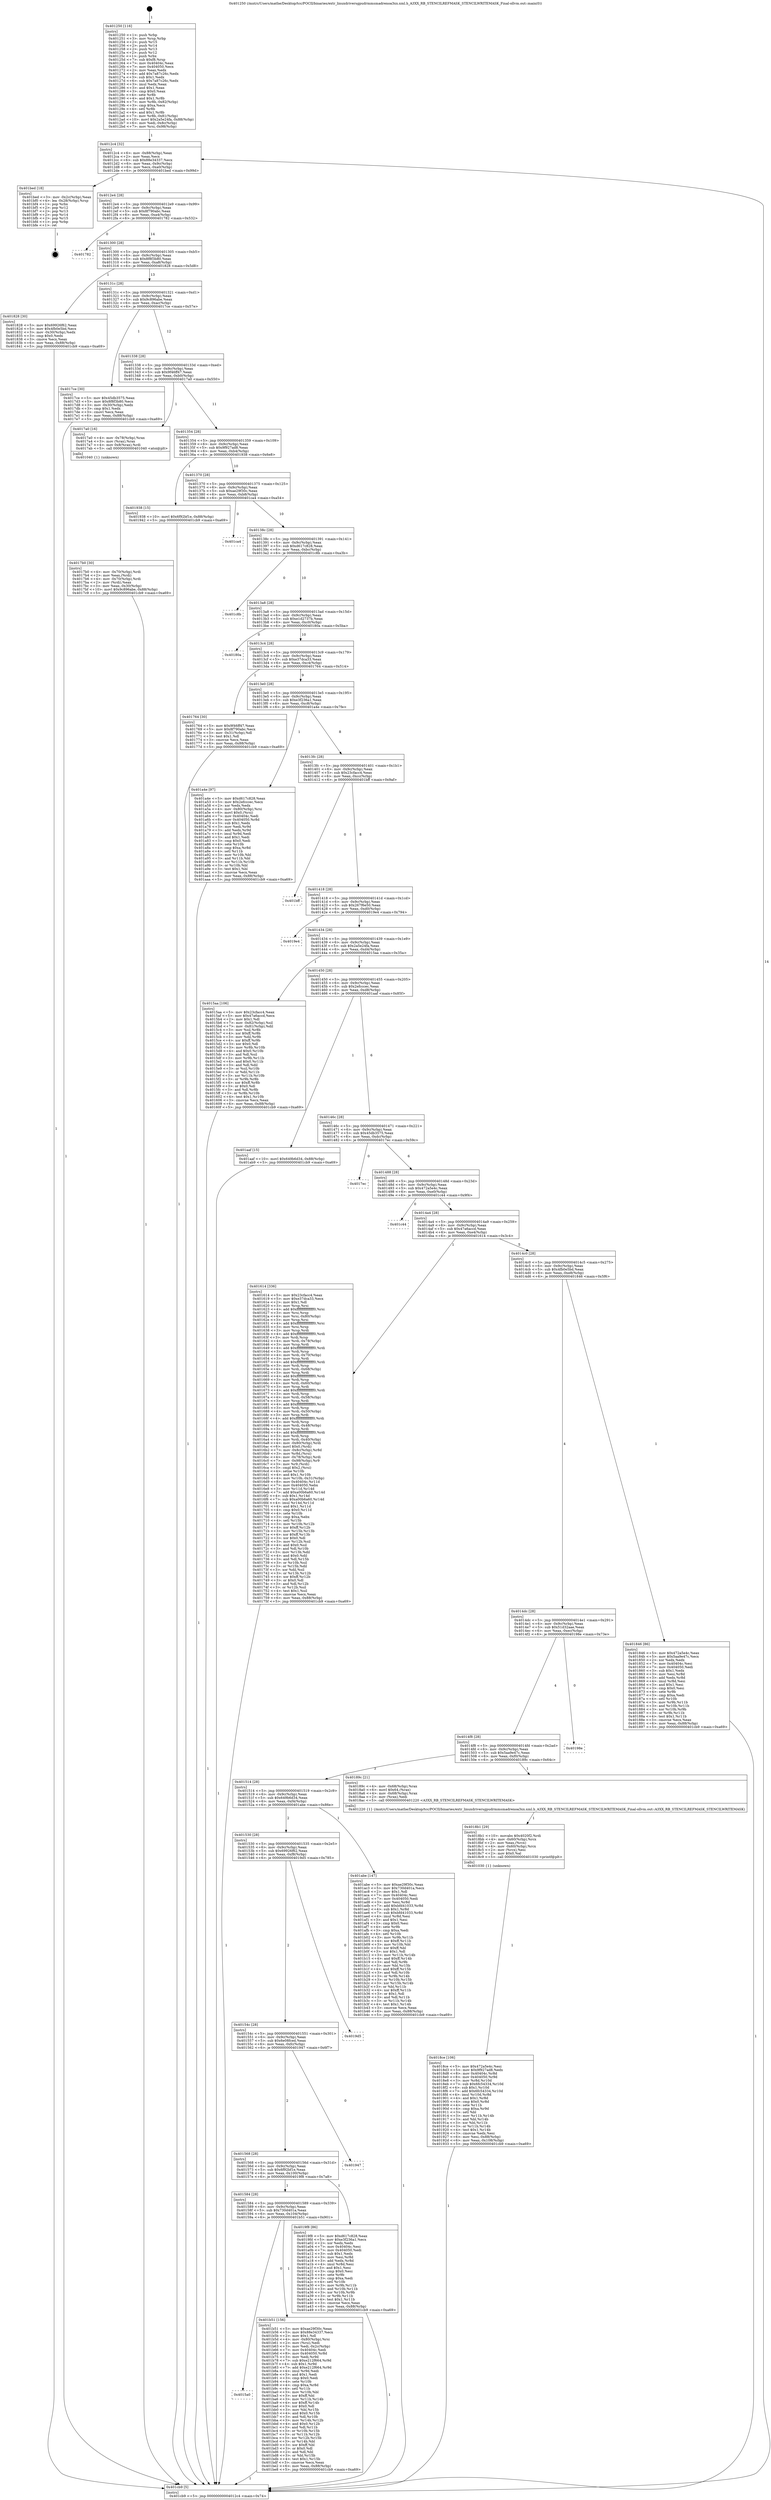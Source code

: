 digraph "0x401250" {
  label = "0x401250 (/mnt/c/Users/mathe/Desktop/tcc/POCII/binaries/extr_linuxdriversgpudrmmsmadrenoa3xx.xml.h_A3XX_RB_STENCILREFMASK_STENCILWRITEMASK_Final-ollvm.out::main(0))"
  labelloc = "t"
  node[shape=record]

  Entry [label="",width=0.3,height=0.3,shape=circle,fillcolor=black,style=filled]
  "0x4012c4" [label="{
     0x4012c4 [32]\l
     | [instrs]\l
     &nbsp;&nbsp;0x4012c4 \<+6\>: mov -0x88(%rbp),%eax\l
     &nbsp;&nbsp;0x4012ca \<+2\>: mov %eax,%ecx\l
     &nbsp;&nbsp;0x4012cc \<+6\>: sub $0x88e34337,%ecx\l
     &nbsp;&nbsp;0x4012d2 \<+6\>: mov %eax,-0x9c(%rbp)\l
     &nbsp;&nbsp;0x4012d8 \<+6\>: mov %ecx,-0xa0(%rbp)\l
     &nbsp;&nbsp;0x4012de \<+6\>: je 0000000000401bed \<main+0x99d\>\l
  }"]
  "0x401bed" [label="{
     0x401bed [18]\l
     | [instrs]\l
     &nbsp;&nbsp;0x401bed \<+3\>: mov -0x2c(%rbp),%eax\l
     &nbsp;&nbsp;0x401bf0 \<+4\>: lea -0x28(%rbp),%rsp\l
     &nbsp;&nbsp;0x401bf4 \<+1\>: pop %rbx\l
     &nbsp;&nbsp;0x401bf5 \<+2\>: pop %r12\l
     &nbsp;&nbsp;0x401bf7 \<+2\>: pop %r13\l
     &nbsp;&nbsp;0x401bf9 \<+2\>: pop %r14\l
     &nbsp;&nbsp;0x401bfb \<+2\>: pop %r15\l
     &nbsp;&nbsp;0x401bfd \<+1\>: pop %rbp\l
     &nbsp;&nbsp;0x401bfe \<+1\>: ret\l
  }"]
  "0x4012e4" [label="{
     0x4012e4 [28]\l
     | [instrs]\l
     &nbsp;&nbsp;0x4012e4 \<+5\>: jmp 00000000004012e9 \<main+0x99\>\l
     &nbsp;&nbsp;0x4012e9 \<+6\>: mov -0x9c(%rbp),%eax\l
     &nbsp;&nbsp;0x4012ef \<+5\>: sub $0x8f790abc,%eax\l
     &nbsp;&nbsp;0x4012f4 \<+6\>: mov %eax,-0xa4(%rbp)\l
     &nbsp;&nbsp;0x4012fa \<+6\>: je 0000000000401782 \<main+0x532\>\l
  }"]
  Exit [label="",width=0.3,height=0.3,shape=circle,fillcolor=black,style=filled,peripheries=2]
  "0x401782" [label="{
     0x401782\l
  }", style=dashed]
  "0x401300" [label="{
     0x401300 [28]\l
     | [instrs]\l
     &nbsp;&nbsp;0x401300 \<+5\>: jmp 0000000000401305 \<main+0xb5\>\l
     &nbsp;&nbsp;0x401305 \<+6\>: mov -0x9c(%rbp),%eax\l
     &nbsp;&nbsp;0x40130b \<+5\>: sub $0x8f8f3b80,%eax\l
     &nbsp;&nbsp;0x401310 \<+6\>: mov %eax,-0xa8(%rbp)\l
     &nbsp;&nbsp;0x401316 \<+6\>: je 0000000000401828 \<main+0x5d8\>\l
  }"]
  "0x4015a0" [label="{
     0x4015a0\l
  }", style=dashed]
  "0x401828" [label="{
     0x401828 [30]\l
     | [instrs]\l
     &nbsp;&nbsp;0x401828 \<+5\>: mov $0x69926f62,%eax\l
     &nbsp;&nbsp;0x40182d \<+5\>: mov $0x4fb0e5bd,%ecx\l
     &nbsp;&nbsp;0x401832 \<+3\>: mov -0x30(%rbp),%edx\l
     &nbsp;&nbsp;0x401835 \<+3\>: cmp $0x0,%edx\l
     &nbsp;&nbsp;0x401838 \<+3\>: cmove %ecx,%eax\l
     &nbsp;&nbsp;0x40183b \<+6\>: mov %eax,-0x88(%rbp)\l
     &nbsp;&nbsp;0x401841 \<+5\>: jmp 0000000000401cb9 \<main+0xa69\>\l
  }"]
  "0x40131c" [label="{
     0x40131c [28]\l
     | [instrs]\l
     &nbsp;&nbsp;0x40131c \<+5\>: jmp 0000000000401321 \<main+0xd1\>\l
     &nbsp;&nbsp;0x401321 \<+6\>: mov -0x9c(%rbp),%eax\l
     &nbsp;&nbsp;0x401327 \<+5\>: sub $0x9c896abe,%eax\l
     &nbsp;&nbsp;0x40132c \<+6\>: mov %eax,-0xac(%rbp)\l
     &nbsp;&nbsp;0x401332 \<+6\>: je 00000000004017ce \<main+0x57e\>\l
  }"]
  "0x401b51" [label="{
     0x401b51 [156]\l
     | [instrs]\l
     &nbsp;&nbsp;0x401b51 \<+5\>: mov $0xae29f30c,%eax\l
     &nbsp;&nbsp;0x401b56 \<+5\>: mov $0x88e34337,%ecx\l
     &nbsp;&nbsp;0x401b5b \<+2\>: mov $0x1,%dl\l
     &nbsp;&nbsp;0x401b5d \<+4\>: mov -0x80(%rbp),%rsi\l
     &nbsp;&nbsp;0x401b61 \<+2\>: mov (%rsi),%edi\l
     &nbsp;&nbsp;0x401b63 \<+3\>: mov %edi,-0x2c(%rbp)\l
     &nbsp;&nbsp;0x401b66 \<+7\>: mov 0x40404c,%edi\l
     &nbsp;&nbsp;0x401b6d \<+8\>: mov 0x404050,%r8d\l
     &nbsp;&nbsp;0x401b75 \<+3\>: mov %edi,%r9d\l
     &nbsp;&nbsp;0x401b78 \<+7\>: sub $0xe212f664,%r9d\l
     &nbsp;&nbsp;0x401b7f \<+4\>: sub $0x1,%r9d\l
     &nbsp;&nbsp;0x401b83 \<+7\>: add $0xe212f664,%r9d\l
     &nbsp;&nbsp;0x401b8a \<+4\>: imul %r9d,%edi\l
     &nbsp;&nbsp;0x401b8e \<+3\>: and $0x1,%edi\l
     &nbsp;&nbsp;0x401b91 \<+3\>: cmp $0x0,%edi\l
     &nbsp;&nbsp;0x401b94 \<+4\>: sete %r10b\l
     &nbsp;&nbsp;0x401b98 \<+4\>: cmp $0xa,%r8d\l
     &nbsp;&nbsp;0x401b9c \<+4\>: setl %r11b\l
     &nbsp;&nbsp;0x401ba0 \<+3\>: mov %r10b,%bl\l
     &nbsp;&nbsp;0x401ba3 \<+3\>: xor $0xff,%bl\l
     &nbsp;&nbsp;0x401ba6 \<+3\>: mov %r11b,%r14b\l
     &nbsp;&nbsp;0x401ba9 \<+4\>: xor $0xff,%r14b\l
     &nbsp;&nbsp;0x401bad \<+3\>: xor $0x0,%dl\l
     &nbsp;&nbsp;0x401bb0 \<+3\>: mov %bl,%r15b\l
     &nbsp;&nbsp;0x401bb3 \<+4\>: and $0x0,%r15b\l
     &nbsp;&nbsp;0x401bb7 \<+3\>: and %dl,%r10b\l
     &nbsp;&nbsp;0x401bba \<+3\>: mov %r14b,%r12b\l
     &nbsp;&nbsp;0x401bbd \<+4\>: and $0x0,%r12b\l
     &nbsp;&nbsp;0x401bc1 \<+3\>: and %dl,%r11b\l
     &nbsp;&nbsp;0x401bc4 \<+3\>: or %r10b,%r15b\l
     &nbsp;&nbsp;0x401bc7 \<+3\>: or %r11b,%r12b\l
     &nbsp;&nbsp;0x401bca \<+3\>: xor %r12b,%r15b\l
     &nbsp;&nbsp;0x401bcd \<+3\>: or %r14b,%bl\l
     &nbsp;&nbsp;0x401bd0 \<+3\>: xor $0xff,%bl\l
     &nbsp;&nbsp;0x401bd3 \<+3\>: or $0x0,%dl\l
     &nbsp;&nbsp;0x401bd6 \<+2\>: and %dl,%bl\l
     &nbsp;&nbsp;0x401bd8 \<+3\>: or %bl,%r15b\l
     &nbsp;&nbsp;0x401bdb \<+4\>: test $0x1,%r15b\l
     &nbsp;&nbsp;0x401bdf \<+3\>: cmovne %ecx,%eax\l
     &nbsp;&nbsp;0x401be2 \<+6\>: mov %eax,-0x88(%rbp)\l
     &nbsp;&nbsp;0x401be8 \<+5\>: jmp 0000000000401cb9 \<main+0xa69\>\l
  }"]
  "0x4017ce" [label="{
     0x4017ce [30]\l
     | [instrs]\l
     &nbsp;&nbsp;0x4017ce \<+5\>: mov $0x45db3575,%eax\l
     &nbsp;&nbsp;0x4017d3 \<+5\>: mov $0x8f8f3b80,%ecx\l
     &nbsp;&nbsp;0x4017d8 \<+3\>: mov -0x30(%rbp),%edx\l
     &nbsp;&nbsp;0x4017db \<+3\>: cmp $0x1,%edx\l
     &nbsp;&nbsp;0x4017de \<+3\>: cmovl %ecx,%eax\l
     &nbsp;&nbsp;0x4017e1 \<+6\>: mov %eax,-0x88(%rbp)\l
     &nbsp;&nbsp;0x4017e7 \<+5\>: jmp 0000000000401cb9 \<main+0xa69\>\l
  }"]
  "0x401338" [label="{
     0x401338 [28]\l
     | [instrs]\l
     &nbsp;&nbsp;0x401338 \<+5\>: jmp 000000000040133d \<main+0xed\>\l
     &nbsp;&nbsp;0x40133d \<+6\>: mov -0x9c(%rbp),%eax\l
     &nbsp;&nbsp;0x401343 \<+5\>: sub $0x9f46ff47,%eax\l
     &nbsp;&nbsp;0x401348 \<+6\>: mov %eax,-0xb0(%rbp)\l
     &nbsp;&nbsp;0x40134e \<+6\>: je 00000000004017a0 \<main+0x550\>\l
  }"]
  "0x401584" [label="{
     0x401584 [28]\l
     | [instrs]\l
     &nbsp;&nbsp;0x401584 \<+5\>: jmp 0000000000401589 \<main+0x339\>\l
     &nbsp;&nbsp;0x401589 \<+6\>: mov -0x9c(%rbp),%eax\l
     &nbsp;&nbsp;0x40158f \<+5\>: sub $0x730d401a,%eax\l
     &nbsp;&nbsp;0x401594 \<+6\>: mov %eax,-0x104(%rbp)\l
     &nbsp;&nbsp;0x40159a \<+6\>: je 0000000000401b51 \<main+0x901\>\l
  }"]
  "0x4017a0" [label="{
     0x4017a0 [16]\l
     | [instrs]\l
     &nbsp;&nbsp;0x4017a0 \<+4\>: mov -0x78(%rbp),%rax\l
     &nbsp;&nbsp;0x4017a4 \<+3\>: mov (%rax),%rax\l
     &nbsp;&nbsp;0x4017a7 \<+4\>: mov 0x8(%rax),%rdi\l
     &nbsp;&nbsp;0x4017ab \<+5\>: call 0000000000401040 \<atoi@plt\>\l
     | [calls]\l
     &nbsp;&nbsp;0x401040 \{1\} (unknown)\l
  }"]
  "0x401354" [label="{
     0x401354 [28]\l
     | [instrs]\l
     &nbsp;&nbsp;0x401354 \<+5\>: jmp 0000000000401359 \<main+0x109\>\l
     &nbsp;&nbsp;0x401359 \<+6\>: mov -0x9c(%rbp),%eax\l
     &nbsp;&nbsp;0x40135f \<+5\>: sub $0x9f927ad8,%eax\l
     &nbsp;&nbsp;0x401364 \<+6\>: mov %eax,-0xb4(%rbp)\l
     &nbsp;&nbsp;0x40136a \<+6\>: je 0000000000401938 \<main+0x6e8\>\l
  }"]
  "0x4019f8" [label="{
     0x4019f8 [86]\l
     | [instrs]\l
     &nbsp;&nbsp;0x4019f8 \<+5\>: mov $0xd617c828,%eax\l
     &nbsp;&nbsp;0x4019fd \<+5\>: mov $0xe3f236a1,%ecx\l
     &nbsp;&nbsp;0x401a02 \<+2\>: xor %edx,%edx\l
     &nbsp;&nbsp;0x401a04 \<+7\>: mov 0x40404c,%esi\l
     &nbsp;&nbsp;0x401a0b \<+7\>: mov 0x404050,%edi\l
     &nbsp;&nbsp;0x401a12 \<+3\>: sub $0x1,%edx\l
     &nbsp;&nbsp;0x401a15 \<+3\>: mov %esi,%r8d\l
     &nbsp;&nbsp;0x401a18 \<+3\>: add %edx,%r8d\l
     &nbsp;&nbsp;0x401a1b \<+4\>: imul %r8d,%esi\l
     &nbsp;&nbsp;0x401a1f \<+3\>: and $0x1,%esi\l
     &nbsp;&nbsp;0x401a22 \<+3\>: cmp $0x0,%esi\l
     &nbsp;&nbsp;0x401a25 \<+4\>: sete %r9b\l
     &nbsp;&nbsp;0x401a29 \<+3\>: cmp $0xa,%edi\l
     &nbsp;&nbsp;0x401a2c \<+4\>: setl %r10b\l
     &nbsp;&nbsp;0x401a30 \<+3\>: mov %r9b,%r11b\l
     &nbsp;&nbsp;0x401a33 \<+3\>: and %r10b,%r11b\l
     &nbsp;&nbsp;0x401a36 \<+3\>: xor %r10b,%r9b\l
     &nbsp;&nbsp;0x401a39 \<+3\>: or %r9b,%r11b\l
     &nbsp;&nbsp;0x401a3c \<+4\>: test $0x1,%r11b\l
     &nbsp;&nbsp;0x401a40 \<+3\>: cmovne %ecx,%eax\l
     &nbsp;&nbsp;0x401a43 \<+6\>: mov %eax,-0x88(%rbp)\l
     &nbsp;&nbsp;0x401a49 \<+5\>: jmp 0000000000401cb9 \<main+0xa69\>\l
  }"]
  "0x401938" [label="{
     0x401938 [15]\l
     | [instrs]\l
     &nbsp;&nbsp;0x401938 \<+10\>: movl $0x6f92bf1e,-0x88(%rbp)\l
     &nbsp;&nbsp;0x401942 \<+5\>: jmp 0000000000401cb9 \<main+0xa69\>\l
  }"]
  "0x401370" [label="{
     0x401370 [28]\l
     | [instrs]\l
     &nbsp;&nbsp;0x401370 \<+5\>: jmp 0000000000401375 \<main+0x125\>\l
     &nbsp;&nbsp;0x401375 \<+6\>: mov -0x9c(%rbp),%eax\l
     &nbsp;&nbsp;0x40137b \<+5\>: sub $0xae29f30c,%eax\l
     &nbsp;&nbsp;0x401380 \<+6\>: mov %eax,-0xb8(%rbp)\l
     &nbsp;&nbsp;0x401386 \<+6\>: je 0000000000401ca4 \<main+0xa54\>\l
  }"]
  "0x401568" [label="{
     0x401568 [28]\l
     | [instrs]\l
     &nbsp;&nbsp;0x401568 \<+5\>: jmp 000000000040156d \<main+0x31d\>\l
     &nbsp;&nbsp;0x40156d \<+6\>: mov -0x9c(%rbp),%eax\l
     &nbsp;&nbsp;0x401573 \<+5\>: sub $0x6f92bf1e,%eax\l
     &nbsp;&nbsp;0x401578 \<+6\>: mov %eax,-0x100(%rbp)\l
     &nbsp;&nbsp;0x40157e \<+6\>: je 00000000004019f8 \<main+0x7a8\>\l
  }"]
  "0x401ca4" [label="{
     0x401ca4\l
  }", style=dashed]
  "0x40138c" [label="{
     0x40138c [28]\l
     | [instrs]\l
     &nbsp;&nbsp;0x40138c \<+5\>: jmp 0000000000401391 \<main+0x141\>\l
     &nbsp;&nbsp;0x401391 \<+6\>: mov -0x9c(%rbp),%eax\l
     &nbsp;&nbsp;0x401397 \<+5\>: sub $0xd617c828,%eax\l
     &nbsp;&nbsp;0x40139c \<+6\>: mov %eax,-0xbc(%rbp)\l
     &nbsp;&nbsp;0x4013a2 \<+6\>: je 0000000000401c8b \<main+0xa3b\>\l
  }"]
  "0x401947" [label="{
     0x401947\l
  }", style=dashed]
  "0x401c8b" [label="{
     0x401c8b\l
  }", style=dashed]
  "0x4013a8" [label="{
     0x4013a8 [28]\l
     | [instrs]\l
     &nbsp;&nbsp;0x4013a8 \<+5\>: jmp 00000000004013ad \<main+0x15d\>\l
     &nbsp;&nbsp;0x4013ad \<+6\>: mov -0x9c(%rbp),%eax\l
     &nbsp;&nbsp;0x4013b3 \<+5\>: sub $0xe1d2737b,%eax\l
     &nbsp;&nbsp;0x4013b8 \<+6\>: mov %eax,-0xc0(%rbp)\l
     &nbsp;&nbsp;0x4013be \<+6\>: je 000000000040180a \<main+0x5ba\>\l
  }"]
  "0x40154c" [label="{
     0x40154c [28]\l
     | [instrs]\l
     &nbsp;&nbsp;0x40154c \<+5\>: jmp 0000000000401551 \<main+0x301\>\l
     &nbsp;&nbsp;0x401551 \<+6\>: mov -0x9c(%rbp),%eax\l
     &nbsp;&nbsp;0x401557 \<+5\>: sub $0x6e08fced,%eax\l
     &nbsp;&nbsp;0x40155c \<+6\>: mov %eax,-0xfc(%rbp)\l
     &nbsp;&nbsp;0x401562 \<+6\>: je 0000000000401947 \<main+0x6f7\>\l
  }"]
  "0x40180a" [label="{
     0x40180a\l
  }", style=dashed]
  "0x4013c4" [label="{
     0x4013c4 [28]\l
     | [instrs]\l
     &nbsp;&nbsp;0x4013c4 \<+5\>: jmp 00000000004013c9 \<main+0x179\>\l
     &nbsp;&nbsp;0x4013c9 \<+6\>: mov -0x9c(%rbp),%eax\l
     &nbsp;&nbsp;0x4013cf \<+5\>: sub $0xe37dca33,%eax\l
     &nbsp;&nbsp;0x4013d4 \<+6\>: mov %eax,-0xc4(%rbp)\l
     &nbsp;&nbsp;0x4013da \<+6\>: je 0000000000401764 \<main+0x514\>\l
  }"]
  "0x4019d5" [label="{
     0x4019d5\l
  }", style=dashed]
  "0x401764" [label="{
     0x401764 [30]\l
     | [instrs]\l
     &nbsp;&nbsp;0x401764 \<+5\>: mov $0x9f46ff47,%eax\l
     &nbsp;&nbsp;0x401769 \<+5\>: mov $0x8f790abc,%ecx\l
     &nbsp;&nbsp;0x40176e \<+3\>: mov -0x31(%rbp),%dl\l
     &nbsp;&nbsp;0x401771 \<+3\>: test $0x1,%dl\l
     &nbsp;&nbsp;0x401774 \<+3\>: cmovne %ecx,%eax\l
     &nbsp;&nbsp;0x401777 \<+6\>: mov %eax,-0x88(%rbp)\l
     &nbsp;&nbsp;0x40177d \<+5\>: jmp 0000000000401cb9 \<main+0xa69\>\l
  }"]
  "0x4013e0" [label="{
     0x4013e0 [28]\l
     | [instrs]\l
     &nbsp;&nbsp;0x4013e0 \<+5\>: jmp 00000000004013e5 \<main+0x195\>\l
     &nbsp;&nbsp;0x4013e5 \<+6\>: mov -0x9c(%rbp),%eax\l
     &nbsp;&nbsp;0x4013eb \<+5\>: sub $0xe3f236a1,%eax\l
     &nbsp;&nbsp;0x4013f0 \<+6\>: mov %eax,-0xc8(%rbp)\l
     &nbsp;&nbsp;0x4013f6 \<+6\>: je 0000000000401a4e \<main+0x7fe\>\l
  }"]
  "0x401530" [label="{
     0x401530 [28]\l
     | [instrs]\l
     &nbsp;&nbsp;0x401530 \<+5\>: jmp 0000000000401535 \<main+0x2e5\>\l
     &nbsp;&nbsp;0x401535 \<+6\>: mov -0x9c(%rbp),%eax\l
     &nbsp;&nbsp;0x40153b \<+5\>: sub $0x69926f62,%eax\l
     &nbsp;&nbsp;0x401540 \<+6\>: mov %eax,-0xf8(%rbp)\l
     &nbsp;&nbsp;0x401546 \<+6\>: je 00000000004019d5 \<main+0x785\>\l
  }"]
  "0x401a4e" [label="{
     0x401a4e [97]\l
     | [instrs]\l
     &nbsp;&nbsp;0x401a4e \<+5\>: mov $0xd617c828,%eax\l
     &nbsp;&nbsp;0x401a53 \<+5\>: mov $0x2efcccec,%ecx\l
     &nbsp;&nbsp;0x401a58 \<+2\>: xor %edx,%edx\l
     &nbsp;&nbsp;0x401a5a \<+4\>: mov -0x80(%rbp),%rsi\l
     &nbsp;&nbsp;0x401a5e \<+6\>: movl $0x0,(%rsi)\l
     &nbsp;&nbsp;0x401a64 \<+7\>: mov 0x40404c,%edi\l
     &nbsp;&nbsp;0x401a6b \<+8\>: mov 0x404050,%r8d\l
     &nbsp;&nbsp;0x401a73 \<+3\>: sub $0x1,%edx\l
     &nbsp;&nbsp;0x401a76 \<+3\>: mov %edi,%r9d\l
     &nbsp;&nbsp;0x401a79 \<+3\>: add %edx,%r9d\l
     &nbsp;&nbsp;0x401a7c \<+4\>: imul %r9d,%edi\l
     &nbsp;&nbsp;0x401a80 \<+3\>: and $0x1,%edi\l
     &nbsp;&nbsp;0x401a83 \<+3\>: cmp $0x0,%edi\l
     &nbsp;&nbsp;0x401a86 \<+4\>: sete %r10b\l
     &nbsp;&nbsp;0x401a8a \<+4\>: cmp $0xa,%r8d\l
     &nbsp;&nbsp;0x401a8e \<+4\>: setl %r11b\l
     &nbsp;&nbsp;0x401a92 \<+3\>: mov %r10b,%bl\l
     &nbsp;&nbsp;0x401a95 \<+3\>: and %r11b,%bl\l
     &nbsp;&nbsp;0x401a98 \<+3\>: xor %r11b,%r10b\l
     &nbsp;&nbsp;0x401a9b \<+3\>: or %r10b,%bl\l
     &nbsp;&nbsp;0x401a9e \<+3\>: test $0x1,%bl\l
     &nbsp;&nbsp;0x401aa1 \<+3\>: cmovne %ecx,%eax\l
     &nbsp;&nbsp;0x401aa4 \<+6\>: mov %eax,-0x88(%rbp)\l
     &nbsp;&nbsp;0x401aaa \<+5\>: jmp 0000000000401cb9 \<main+0xa69\>\l
  }"]
  "0x4013fc" [label="{
     0x4013fc [28]\l
     | [instrs]\l
     &nbsp;&nbsp;0x4013fc \<+5\>: jmp 0000000000401401 \<main+0x1b1\>\l
     &nbsp;&nbsp;0x401401 \<+6\>: mov -0x9c(%rbp),%eax\l
     &nbsp;&nbsp;0x401407 \<+5\>: sub $0x23cfacc4,%eax\l
     &nbsp;&nbsp;0x40140c \<+6\>: mov %eax,-0xcc(%rbp)\l
     &nbsp;&nbsp;0x401412 \<+6\>: je 0000000000401bff \<main+0x9af\>\l
  }"]
  "0x401abe" [label="{
     0x401abe [147]\l
     | [instrs]\l
     &nbsp;&nbsp;0x401abe \<+5\>: mov $0xae29f30c,%eax\l
     &nbsp;&nbsp;0x401ac3 \<+5\>: mov $0x730d401a,%ecx\l
     &nbsp;&nbsp;0x401ac8 \<+2\>: mov $0x1,%dl\l
     &nbsp;&nbsp;0x401aca \<+7\>: mov 0x40404c,%esi\l
     &nbsp;&nbsp;0x401ad1 \<+7\>: mov 0x404050,%edi\l
     &nbsp;&nbsp;0x401ad8 \<+3\>: mov %esi,%r8d\l
     &nbsp;&nbsp;0x401adb \<+7\>: add $0xbfd41033,%r8d\l
     &nbsp;&nbsp;0x401ae2 \<+4\>: sub $0x1,%r8d\l
     &nbsp;&nbsp;0x401ae6 \<+7\>: sub $0xbfd41033,%r8d\l
     &nbsp;&nbsp;0x401aed \<+4\>: imul %r8d,%esi\l
     &nbsp;&nbsp;0x401af1 \<+3\>: and $0x1,%esi\l
     &nbsp;&nbsp;0x401af4 \<+3\>: cmp $0x0,%esi\l
     &nbsp;&nbsp;0x401af7 \<+4\>: sete %r9b\l
     &nbsp;&nbsp;0x401afb \<+3\>: cmp $0xa,%edi\l
     &nbsp;&nbsp;0x401afe \<+4\>: setl %r10b\l
     &nbsp;&nbsp;0x401b02 \<+3\>: mov %r9b,%r11b\l
     &nbsp;&nbsp;0x401b05 \<+4\>: xor $0xff,%r11b\l
     &nbsp;&nbsp;0x401b09 \<+3\>: mov %r10b,%bl\l
     &nbsp;&nbsp;0x401b0c \<+3\>: xor $0xff,%bl\l
     &nbsp;&nbsp;0x401b0f \<+3\>: xor $0x1,%dl\l
     &nbsp;&nbsp;0x401b12 \<+3\>: mov %r11b,%r14b\l
     &nbsp;&nbsp;0x401b15 \<+4\>: and $0xff,%r14b\l
     &nbsp;&nbsp;0x401b19 \<+3\>: and %dl,%r9b\l
     &nbsp;&nbsp;0x401b1c \<+3\>: mov %bl,%r15b\l
     &nbsp;&nbsp;0x401b1f \<+4\>: and $0xff,%r15b\l
     &nbsp;&nbsp;0x401b23 \<+3\>: and %dl,%r10b\l
     &nbsp;&nbsp;0x401b26 \<+3\>: or %r9b,%r14b\l
     &nbsp;&nbsp;0x401b29 \<+3\>: or %r10b,%r15b\l
     &nbsp;&nbsp;0x401b2c \<+3\>: xor %r15b,%r14b\l
     &nbsp;&nbsp;0x401b2f \<+3\>: or %bl,%r11b\l
     &nbsp;&nbsp;0x401b32 \<+4\>: xor $0xff,%r11b\l
     &nbsp;&nbsp;0x401b36 \<+3\>: or $0x1,%dl\l
     &nbsp;&nbsp;0x401b39 \<+3\>: and %dl,%r11b\l
     &nbsp;&nbsp;0x401b3c \<+3\>: or %r11b,%r14b\l
     &nbsp;&nbsp;0x401b3f \<+4\>: test $0x1,%r14b\l
     &nbsp;&nbsp;0x401b43 \<+3\>: cmovne %ecx,%eax\l
     &nbsp;&nbsp;0x401b46 \<+6\>: mov %eax,-0x88(%rbp)\l
     &nbsp;&nbsp;0x401b4c \<+5\>: jmp 0000000000401cb9 \<main+0xa69\>\l
  }"]
  "0x401bff" [label="{
     0x401bff\l
  }", style=dashed]
  "0x401418" [label="{
     0x401418 [28]\l
     | [instrs]\l
     &nbsp;&nbsp;0x401418 \<+5\>: jmp 000000000040141d \<main+0x1cd\>\l
     &nbsp;&nbsp;0x40141d \<+6\>: mov -0x9c(%rbp),%eax\l
     &nbsp;&nbsp;0x401423 \<+5\>: sub $0x267f6e50,%eax\l
     &nbsp;&nbsp;0x401428 \<+6\>: mov %eax,-0xd0(%rbp)\l
     &nbsp;&nbsp;0x40142e \<+6\>: je 00000000004019e4 \<main+0x794\>\l
  }"]
  "0x4018ce" [label="{
     0x4018ce [106]\l
     | [instrs]\l
     &nbsp;&nbsp;0x4018ce \<+5\>: mov $0x472a5e4c,%esi\l
     &nbsp;&nbsp;0x4018d3 \<+5\>: mov $0x9f927ad8,%edx\l
     &nbsp;&nbsp;0x4018d8 \<+8\>: mov 0x40404c,%r8d\l
     &nbsp;&nbsp;0x4018e0 \<+8\>: mov 0x404050,%r9d\l
     &nbsp;&nbsp;0x4018e8 \<+3\>: mov %r8d,%r10d\l
     &nbsp;&nbsp;0x4018eb \<+7\>: sub $0x6fc54334,%r10d\l
     &nbsp;&nbsp;0x4018f2 \<+4\>: sub $0x1,%r10d\l
     &nbsp;&nbsp;0x4018f6 \<+7\>: add $0x6fc54334,%r10d\l
     &nbsp;&nbsp;0x4018fd \<+4\>: imul %r10d,%r8d\l
     &nbsp;&nbsp;0x401901 \<+4\>: and $0x1,%r8d\l
     &nbsp;&nbsp;0x401905 \<+4\>: cmp $0x0,%r8d\l
     &nbsp;&nbsp;0x401909 \<+4\>: sete %r11b\l
     &nbsp;&nbsp;0x40190d \<+4\>: cmp $0xa,%r9d\l
     &nbsp;&nbsp;0x401911 \<+3\>: setl %bl\l
     &nbsp;&nbsp;0x401914 \<+3\>: mov %r11b,%r14b\l
     &nbsp;&nbsp;0x401917 \<+3\>: and %bl,%r14b\l
     &nbsp;&nbsp;0x40191a \<+3\>: xor %bl,%r11b\l
     &nbsp;&nbsp;0x40191d \<+3\>: or %r11b,%r14b\l
     &nbsp;&nbsp;0x401920 \<+4\>: test $0x1,%r14b\l
     &nbsp;&nbsp;0x401924 \<+3\>: cmovne %edx,%esi\l
     &nbsp;&nbsp;0x401927 \<+6\>: mov %esi,-0x88(%rbp)\l
     &nbsp;&nbsp;0x40192d \<+6\>: mov %eax,-0x108(%rbp)\l
     &nbsp;&nbsp;0x401933 \<+5\>: jmp 0000000000401cb9 \<main+0xa69\>\l
  }"]
  "0x4019e4" [label="{
     0x4019e4\l
  }", style=dashed]
  "0x401434" [label="{
     0x401434 [28]\l
     | [instrs]\l
     &nbsp;&nbsp;0x401434 \<+5\>: jmp 0000000000401439 \<main+0x1e9\>\l
     &nbsp;&nbsp;0x401439 \<+6\>: mov -0x9c(%rbp),%eax\l
     &nbsp;&nbsp;0x40143f \<+5\>: sub $0x2a5e24fa,%eax\l
     &nbsp;&nbsp;0x401444 \<+6\>: mov %eax,-0xd4(%rbp)\l
     &nbsp;&nbsp;0x40144a \<+6\>: je 00000000004015aa \<main+0x35a\>\l
  }"]
  "0x4018b1" [label="{
     0x4018b1 [29]\l
     | [instrs]\l
     &nbsp;&nbsp;0x4018b1 \<+10\>: movabs $0x4020f2,%rdi\l
     &nbsp;&nbsp;0x4018bb \<+4\>: mov -0x60(%rbp),%rcx\l
     &nbsp;&nbsp;0x4018bf \<+2\>: mov %eax,(%rcx)\l
     &nbsp;&nbsp;0x4018c1 \<+4\>: mov -0x60(%rbp),%rcx\l
     &nbsp;&nbsp;0x4018c5 \<+2\>: mov (%rcx),%esi\l
     &nbsp;&nbsp;0x4018c7 \<+2\>: mov $0x0,%al\l
     &nbsp;&nbsp;0x4018c9 \<+5\>: call 0000000000401030 \<printf@plt\>\l
     | [calls]\l
     &nbsp;&nbsp;0x401030 \{1\} (unknown)\l
  }"]
  "0x4015aa" [label="{
     0x4015aa [106]\l
     | [instrs]\l
     &nbsp;&nbsp;0x4015aa \<+5\>: mov $0x23cfacc4,%eax\l
     &nbsp;&nbsp;0x4015af \<+5\>: mov $0x47a6accd,%ecx\l
     &nbsp;&nbsp;0x4015b4 \<+2\>: mov $0x1,%dl\l
     &nbsp;&nbsp;0x4015b6 \<+7\>: mov -0x82(%rbp),%sil\l
     &nbsp;&nbsp;0x4015bd \<+7\>: mov -0x81(%rbp),%dil\l
     &nbsp;&nbsp;0x4015c4 \<+3\>: mov %sil,%r8b\l
     &nbsp;&nbsp;0x4015c7 \<+4\>: xor $0xff,%r8b\l
     &nbsp;&nbsp;0x4015cb \<+3\>: mov %dil,%r9b\l
     &nbsp;&nbsp;0x4015ce \<+4\>: xor $0xff,%r9b\l
     &nbsp;&nbsp;0x4015d2 \<+3\>: xor $0x0,%dl\l
     &nbsp;&nbsp;0x4015d5 \<+3\>: mov %r8b,%r10b\l
     &nbsp;&nbsp;0x4015d8 \<+4\>: and $0x0,%r10b\l
     &nbsp;&nbsp;0x4015dc \<+3\>: and %dl,%sil\l
     &nbsp;&nbsp;0x4015df \<+3\>: mov %r9b,%r11b\l
     &nbsp;&nbsp;0x4015e2 \<+4\>: and $0x0,%r11b\l
     &nbsp;&nbsp;0x4015e6 \<+3\>: and %dl,%dil\l
     &nbsp;&nbsp;0x4015e9 \<+3\>: or %sil,%r10b\l
     &nbsp;&nbsp;0x4015ec \<+3\>: or %dil,%r11b\l
     &nbsp;&nbsp;0x4015ef \<+3\>: xor %r11b,%r10b\l
     &nbsp;&nbsp;0x4015f2 \<+3\>: or %r9b,%r8b\l
     &nbsp;&nbsp;0x4015f5 \<+4\>: xor $0xff,%r8b\l
     &nbsp;&nbsp;0x4015f9 \<+3\>: or $0x0,%dl\l
     &nbsp;&nbsp;0x4015fc \<+3\>: and %dl,%r8b\l
     &nbsp;&nbsp;0x4015ff \<+3\>: or %r8b,%r10b\l
     &nbsp;&nbsp;0x401602 \<+4\>: test $0x1,%r10b\l
     &nbsp;&nbsp;0x401606 \<+3\>: cmovne %ecx,%eax\l
     &nbsp;&nbsp;0x401609 \<+6\>: mov %eax,-0x88(%rbp)\l
     &nbsp;&nbsp;0x40160f \<+5\>: jmp 0000000000401cb9 \<main+0xa69\>\l
  }"]
  "0x401450" [label="{
     0x401450 [28]\l
     | [instrs]\l
     &nbsp;&nbsp;0x401450 \<+5\>: jmp 0000000000401455 \<main+0x205\>\l
     &nbsp;&nbsp;0x401455 \<+6\>: mov -0x9c(%rbp),%eax\l
     &nbsp;&nbsp;0x40145b \<+5\>: sub $0x2efcccec,%eax\l
     &nbsp;&nbsp;0x401460 \<+6\>: mov %eax,-0xd8(%rbp)\l
     &nbsp;&nbsp;0x401466 \<+6\>: je 0000000000401aaf \<main+0x85f\>\l
  }"]
  "0x401cb9" [label="{
     0x401cb9 [5]\l
     | [instrs]\l
     &nbsp;&nbsp;0x401cb9 \<+5\>: jmp 00000000004012c4 \<main+0x74\>\l
  }"]
  "0x401250" [label="{
     0x401250 [116]\l
     | [instrs]\l
     &nbsp;&nbsp;0x401250 \<+1\>: push %rbp\l
     &nbsp;&nbsp;0x401251 \<+3\>: mov %rsp,%rbp\l
     &nbsp;&nbsp;0x401254 \<+2\>: push %r15\l
     &nbsp;&nbsp;0x401256 \<+2\>: push %r14\l
     &nbsp;&nbsp;0x401258 \<+2\>: push %r13\l
     &nbsp;&nbsp;0x40125a \<+2\>: push %r12\l
     &nbsp;&nbsp;0x40125c \<+1\>: push %rbx\l
     &nbsp;&nbsp;0x40125d \<+7\>: sub $0xf8,%rsp\l
     &nbsp;&nbsp;0x401264 \<+7\>: mov 0x40404c,%eax\l
     &nbsp;&nbsp;0x40126b \<+7\>: mov 0x404050,%ecx\l
     &nbsp;&nbsp;0x401272 \<+2\>: mov %eax,%edx\l
     &nbsp;&nbsp;0x401274 \<+6\>: add $0x7a87c26c,%edx\l
     &nbsp;&nbsp;0x40127a \<+3\>: sub $0x1,%edx\l
     &nbsp;&nbsp;0x40127d \<+6\>: sub $0x7a87c26c,%edx\l
     &nbsp;&nbsp;0x401283 \<+3\>: imul %edx,%eax\l
     &nbsp;&nbsp;0x401286 \<+3\>: and $0x1,%eax\l
     &nbsp;&nbsp;0x401289 \<+3\>: cmp $0x0,%eax\l
     &nbsp;&nbsp;0x40128c \<+4\>: sete %r8b\l
     &nbsp;&nbsp;0x401290 \<+4\>: and $0x1,%r8b\l
     &nbsp;&nbsp;0x401294 \<+7\>: mov %r8b,-0x82(%rbp)\l
     &nbsp;&nbsp;0x40129b \<+3\>: cmp $0xa,%ecx\l
     &nbsp;&nbsp;0x40129e \<+4\>: setl %r8b\l
     &nbsp;&nbsp;0x4012a2 \<+4\>: and $0x1,%r8b\l
     &nbsp;&nbsp;0x4012a6 \<+7\>: mov %r8b,-0x81(%rbp)\l
     &nbsp;&nbsp;0x4012ad \<+10\>: movl $0x2a5e24fa,-0x88(%rbp)\l
     &nbsp;&nbsp;0x4012b7 \<+6\>: mov %edi,-0x8c(%rbp)\l
     &nbsp;&nbsp;0x4012bd \<+7\>: mov %rsi,-0x98(%rbp)\l
  }"]
  "0x401514" [label="{
     0x401514 [28]\l
     | [instrs]\l
     &nbsp;&nbsp;0x401514 \<+5\>: jmp 0000000000401519 \<main+0x2c9\>\l
     &nbsp;&nbsp;0x401519 \<+6\>: mov -0x9c(%rbp),%eax\l
     &nbsp;&nbsp;0x40151f \<+5\>: sub $0x649b6d34,%eax\l
     &nbsp;&nbsp;0x401524 \<+6\>: mov %eax,-0xf4(%rbp)\l
     &nbsp;&nbsp;0x40152a \<+6\>: je 0000000000401abe \<main+0x86e\>\l
  }"]
  "0x401aaf" [label="{
     0x401aaf [15]\l
     | [instrs]\l
     &nbsp;&nbsp;0x401aaf \<+10\>: movl $0x649b6d34,-0x88(%rbp)\l
     &nbsp;&nbsp;0x401ab9 \<+5\>: jmp 0000000000401cb9 \<main+0xa69\>\l
  }"]
  "0x40146c" [label="{
     0x40146c [28]\l
     | [instrs]\l
     &nbsp;&nbsp;0x40146c \<+5\>: jmp 0000000000401471 \<main+0x221\>\l
     &nbsp;&nbsp;0x401471 \<+6\>: mov -0x9c(%rbp),%eax\l
     &nbsp;&nbsp;0x401477 \<+5\>: sub $0x45db3575,%eax\l
     &nbsp;&nbsp;0x40147c \<+6\>: mov %eax,-0xdc(%rbp)\l
     &nbsp;&nbsp;0x401482 \<+6\>: je 00000000004017ec \<main+0x59c\>\l
  }"]
  "0x40189c" [label="{
     0x40189c [21]\l
     | [instrs]\l
     &nbsp;&nbsp;0x40189c \<+4\>: mov -0x68(%rbp),%rax\l
     &nbsp;&nbsp;0x4018a0 \<+6\>: movl $0x64,(%rax)\l
     &nbsp;&nbsp;0x4018a6 \<+4\>: mov -0x68(%rbp),%rax\l
     &nbsp;&nbsp;0x4018aa \<+2\>: mov (%rax),%edi\l
     &nbsp;&nbsp;0x4018ac \<+5\>: call 0000000000401220 \<A3XX_RB_STENCILREFMASK_STENCILWRITEMASK\>\l
     | [calls]\l
     &nbsp;&nbsp;0x401220 \{1\} (/mnt/c/Users/mathe/Desktop/tcc/POCII/binaries/extr_linuxdriversgpudrmmsmadrenoa3xx.xml.h_A3XX_RB_STENCILREFMASK_STENCILWRITEMASK_Final-ollvm.out::A3XX_RB_STENCILREFMASK_STENCILWRITEMASK)\l
  }"]
  "0x4017ec" [label="{
     0x4017ec\l
  }", style=dashed]
  "0x401488" [label="{
     0x401488 [28]\l
     | [instrs]\l
     &nbsp;&nbsp;0x401488 \<+5\>: jmp 000000000040148d \<main+0x23d\>\l
     &nbsp;&nbsp;0x40148d \<+6\>: mov -0x9c(%rbp),%eax\l
     &nbsp;&nbsp;0x401493 \<+5\>: sub $0x472a5e4c,%eax\l
     &nbsp;&nbsp;0x401498 \<+6\>: mov %eax,-0xe0(%rbp)\l
     &nbsp;&nbsp;0x40149e \<+6\>: je 0000000000401c44 \<main+0x9f4\>\l
  }"]
  "0x4014f8" [label="{
     0x4014f8 [28]\l
     | [instrs]\l
     &nbsp;&nbsp;0x4014f8 \<+5\>: jmp 00000000004014fd \<main+0x2ad\>\l
     &nbsp;&nbsp;0x4014fd \<+6\>: mov -0x9c(%rbp),%eax\l
     &nbsp;&nbsp;0x401503 \<+5\>: sub $0x5aa9e47c,%eax\l
     &nbsp;&nbsp;0x401508 \<+6\>: mov %eax,-0xf0(%rbp)\l
     &nbsp;&nbsp;0x40150e \<+6\>: je 000000000040189c \<main+0x64c\>\l
  }"]
  "0x401c44" [label="{
     0x401c44\l
  }", style=dashed]
  "0x4014a4" [label="{
     0x4014a4 [28]\l
     | [instrs]\l
     &nbsp;&nbsp;0x4014a4 \<+5\>: jmp 00000000004014a9 \<main+0x259\>\l
     &nbsp;&nbsp;0x4014a9 \<+6\>: mov -0x9c(%rbp),%eax\l
     &nbsp;&nbsp;0x4014af \<+5\>: sub $0x47a6accd,%eax\l
     &nbsp;&nbsp;0x4014b4 \<+6\>: mov %eax,-0xe4(%rbp)\l
     &nbsp;&nbsp;0x4014ba \<+6\>: je 0000000000401614 \<main+0x3c4\>\l
  }"]
  "0x40198e" [label="{
     0x40198e\l
  }", style=dashed]
  "0x401614" [label="{
     0x401614 [336]\l
     | [instrs]\l
     &nbsp;&nbsp;0x401614 \<+5\>: mov $0x23cfacc4,%eax\l
     &nbsp;&nbsp;0x401619 \<+5\>: mov $0xe37dca33,%ecx\l
     &nbsp;&nbsp;0x40161e \<+2\>: mov $0x1,%dl\l
     &nbsp;&nbsp;0x401620 \<+3\>: mov %rsp,%rsi\l
     &nbsp;&nbsp;0x401623 \<+4\>: add $0xfffffffffffffff0,%rsi\l
     &nbsp;&nbsp;0x401627 \<+3\>: mov %rsi,%rsp\l
     &nbsp;&nbsp;0x40162a \<+4\>: mov %rsi,-0x80(%rbp)\l
     &nbsp;&nbsp;0x40162e \<+3\>: mov %rsp,%rsi\l
     &nbsp;&nbsp;0x401631 \<+4\>: add $0xfffffffffffffff0,%rsi\l
     &nbsp;&nbsp;0x401635 \<+3\>: mov %rsi,%rsp\l
     &nbsp;&nbsp;0x401638 \<+3\>: mov %rsp,%rdi\l
     &nbsp;&nbsp;0x40163b \<+4\>: add $0xfffffffffffffff0,%rdi\l
     &nbsp;&nbsp;0x40163f \<+3\>: mov %rdi,%rsp\l
     &nbsp;&nbsp;0x401642 \<+4\>: mov %rdi,-0x78(%rbp)\l
     &nbsp;&nbsp;0x401646 \<+3\>: mov %rsp,%rdi\l
     &nbsp;&nbsp;0x401649 \<+4\>: add $0xfffffffffffffff0,%rdi\l
     &nbsp;&nbsp;0x40164d \<+3\>: mov %rdi,%rsp\l
     &nbsp;&nbsp;0x401650 \<+4\>: mov %rdi,-0x70(%rbp)\l
     &nbsp;&nbsp;0x401654 \<+3\>: mov %rsp,%rdi\l
     &nbsp;&nbsp;0x401657 \<+4\>: add $0xfffffffffffffff0,%rdi\l
     &nbsp;&nbsp;0x40165b \<+3\>: mov %rdi,%rsp\l
     &nbsp;&nbsp;0x40165e \<+4\>: mov %rdi,-0x68(%rbp)\l
     &nbsp;&nbsp;0x401662 \<+3\>: mov %rsp,%rdi\l
     &nbsp;&nbsp;0x401665 \<+4\>: add $0xfffffffffffffff0,%rdi\l
     &nbsp;&nbsp;0x401669 \<+3\>: mov %rdi,%rsp\l
     &nbsp;&nbsp;0x40166c \<+4\>: mov %rdi,-0x60(%rbp)\l
     &nbsp;&nbsp;0x401670 \<+3\>: mov %rsp,%rdi\l
     &nbsp;&nbsp;0x401673 \<+4\>: add $0xfffffffffffffff0,%rdi\l
     &nbsp;&nbsp;0x401677 \<+3\>: mov %rdi,%rsp\l
     &nbsp;&nbsp;0x40167a \<+4\>: mov %rdi,-0x58(%rbp)\l
     &nbsp;&nbsp;0x40167e \<+3\>: mov %rsp,%rdi\l
     &nbsp;&nbsp;0x401681 \<+4\>: add $0xfffffffffffffff0,%rdi\l
     &nbsp;&nbsp;0x401685 \<+3\>: mov %rdi,%rsp\l
     &nbsp;&nbsp;0x401688 \<+4\>: mov %rdi,-0x50(%rbp)\l
     &nbsp;&nbsp;0x40168c \<+3\>: mov %rsp,%rdi\l
     &nbsp;&nbsp;0x40168f \<+4\>: add $0xfffffffffffffff0,%rdi\l
     &nbsp;&nbsp;0x401693 \<+3\>: mov %rdi,%rsp\l
     &nbsp;&nbsp;0x401696 \<+4\>: mov %rdi,-0x48(%rbp)\l
     &nbsp;&nbsp;0x40169a \<+3\>: mov %rsp,%rdi\l
     &nbsp;&nbsp;0x40169d \<+4\>: add $0xfffffffffffffff0,%rdi\l
     &nbsp;&nbsp;0x4016a1 \<+3\>: mov %rdi,%rsp\l
     &nbsp;&nbsp;0x4016a4 \<+4\>: mov %rdi,-0x40(%rbp)\l
     &nbsp;&nbsp;0x4016a8 \<+4\>: mov -0x80(%rbp),%rdi\l
     &nbsp;&nbsp;0x4016ac \<+6\>: movl $0x0,(%rdi)\l
     &nbsp;&nbsp;0x4016b2 \<+7\>: mov -0x8c(%rbp),%r8d\l
     &nbsp;&nbsp;0x4016b9 \<+3\>: mov %r8d,(%rsi)\l
     &nbsp;&nbsp;0x4016bc \<+4\>: mov -0x78(%rbp),%rdi\l
     &nbsp;&nbsp;0x4016c0 \<+7\>: mov -0x98(%rbp),%r9\l
     &nbsp;&nbsp;0x4016c7 \<+3\>: mov %r9,(%rdi)\l
     &nbsp;&nbsp;0x4016ca \<+3\>: cmpl $0x2,(%rsi)\l
     &nbsp;&nbsp;0x4016cd \<+4\>: setne %r10b\l
     &nbsp;&nbsp;0x4016d1 \<+4\>: and $0x1,%r10b\l
     &nbsp;&nbsp;0x4016d5 \<+4\>: mov %r10b,-0x31(%rbp)\l
     &nbsp;&nbsp;0x4016d9 \<+8\>: mov 0x40404c,%r11d\l
     &nbsp;&nbsp;0x4016e1 \<+7\>: mov 0x404050,%ebx\l
     &nbsp;&nbsp;0x4016e8 \<+3\>: mov %r11d,%r14d\l
     &nbsp;&nbsp;0x4016eb \<+7\>: add $0xa00b6a60,%r14d\l
     &nbsp;&nbsp;0x4016f2 \<+4\>: sub $0x1,%r14d\l
     &nbsp;&nbsp;0x4016f6 \<+7\>: sub $0xa00b6a60,%r14d\l
     &nbsp;&nbsp;0x4016fd \<+4\>: imul %r14d,%r11d\l
     &nbsp;&nbsp;0x401701 \<+4\>: and $0x1,%r11d\l
     &nbsp;&nbsp;0x401705 \<+4\>: cmp $0x0,%r11d\l
     &nbsp;&nbsp;0x401709 \<+4\>: sete %r10b\l
     &nbsp;&nbsp;0x40170d \<+3\>: cmp $0xa,%ebx\l
     &nbsp;&nbsp;0x401710 \<+4\>: setl %r15b\l
     &nbsp;&nbsp;0x401714 \<+3\>: mov %r10b,%r12b\l
     &nbsp;&nbsp;0x401717 \<+4\>: xor $0xff,%r12b\l
     &nbsp;&nbsp;0x40171b \<+3\>: mov %r15b,%r13b\l
     &nbsp;&nbsp;0x40171e \<+4\>: xor $0xff,%r13b\l
     &nbsp;&nbsp;0x401722 \<+3\>: xor $0x0,%dl\l
     &nbsp;&nbsp;0x401725 \<+3\>: mov %r12b,%sil\l
     &nbsp;&nbsp;0x401728 \<+4\>: and $0x0,%sil\l
     &nbsp;&nbsp;0x40172c \<+3\>: and %dl,%r10b\l
     &nbsp;&nbsp;0x40172f \<+3\>: mov %r13b,%dil\l
     &nbsp;&nbsp;0x401732 \<+4\>: and $0x0,%dil\l
     &nbsp;&nbsp;0x401736 \<+3\>: and %dl,%r15b\l
     &nbsp;&nbsp;0x401739 \<+3\>: or %r10b,%sil\l
     &nbsp;&nbsp;0x40173c \<+3\>: or %r15b,%dil\l
     &nbsp;&nbsp;0x40173f \<+3\>: xor %dil,%sil\l
     &nbsp;&nbsp;0x401742 \<+3\>: or %r13b,%r12b\l
     &nbsp;&nbsp;0x401745 \<+4\>: xor $0xff,%r12b\l
     &nbsp;&nbsp;0x401749 \<+3\>: or $0x0,%dl\l
     &nbsp;&nbsp;0x40174c \<+3\>: and %dl,%r12b\l
     &nbsp;&nbsp;0x40174f \<+3\>: or %r12b,%sil\l
     &nbsp;&nbsp;0x401752 \<+4\>: test $0x1,%sil\l
     &nbsp;&nbsp;0x401756 \<+3\>: cmovne %ecx,%eax\l
     &nbsp;&nbsp;0x401759 \<+6\>: mov %eax,-0x88(%rbp)\l
     &nbsp;&nbsp;0x40175f \<+5\>: jmp 0000000000401cb9 \<main+0xa69\>\l
  }"]
  "0x4014c0" [label="{
     0x4014c0 [28]\l
     | [instrs]\l
     &nbsp;&nbsp;0x4014c0 \<+5\>: jmp 00000000004014c5 \<main+0x275\>\l
     &nbsp;&nbsp;0x4014c5 \<+6\>: mov -0x9c(%rbp),%eax\l
     &nbsp;&nbsp;0x4014cb \<+5\>: sub $0x4fb0e5bd,%eax\l
     &nbsp;&nbsp;0x4014d0 \<+6\>: mov %eax,-0xe8(%rbp)\l
     &nbsp;&nbsp;0x4014d6 \<+6\>: je 0000000000401846 \<main+0x5f6\>\l
  }"]
  "0x4014dc" [label="{
     0x4014dc [28]\l
     | [instrs]\l
     &nbsp;&nbsp;0x4014dc \<+5\>: jmp 00000000004014e1 \<main+0x291\>\l
     &nbsp;&nbsp;0x4014e1 \<+6\>: mov -0x9c(%rbp),%eax\l
     &nbsp;&nbsp;0x4014e7 \<+5\>: sub $0x51d32aae,%eax\l
     &nbsp;&nbsp;0x4014ec \<+6\>: mov %eax,-0xec(%rbp)\l
     &nbsp;&nbsp;0x4014f2 \<+6\>: je 000000000040198e \<main+0x73e\>\l
  }"]
  "0x4017b0" [label="{
     0x4017b0 [30]\l
     | [instrs]\l
     &nbsp;&nbsp;0x4017b0 \<+4\>: mov -0x70(%rbp),%rdi\l
     &nbsp;&nbsp;0x4017b4 \<+2\>: mov %eax,(%rdi)\l
     &nbsp;&nbsp;0x4017b6 \<+4\>: mov -0x70(%rbp),%rdi\l
     &nbsp;&nbsp;0x4017ba \<+2\>: mov (%rdi),%eax\l
     &nbsp;&nbsp;0x4017bc \<+3\>: mov %eax,-0x30(%rbp)\l
     &nbsp;&nbsp;0x4017bf \<+10\>: movl $0x9c896abe,-0x88(%rbp)\l
     &nbsp;&nbsp;0x4017c9 \<+5\>: jmp 0000000000401cb9 \<main+0xa69\>\l
  }"]
  "0x401846" [label="{
     0x401846 [86]\l
     | [instrs]\l
     &nbsp;&nbsp;0x401846 \<+5\>: mov $0x472a5e4c,%eax\l
     &nbsp;&nbsp;0x40184b \<+5\>: mov $0x5aa9e47c,%ecx\l
     &nbsp;&nbsp;0x401850 \<+2\>: xor %edx,%edx\l
     &nbsp;&nbsp;0x401852 \<+7\>: mov 0x40404c,%esi\l
     &nbsp;&nbsp;0x401859 \<+7\>: mov 0x404050,%edi\l
     &nbsp;&nbsp;0x401860 \<+3\>: sub $0x1,%edx\l
     &nbsp;&nbsp;0x401863 \<+3\>: mov %esi,%r8d\l
     &nbsp;&nbsp;0x401866 \<+3\>: add %edx,%r8d\l
     &nbsp;&nbsp;0x401869 \<+4\>: imul %r8d,%esi\l
     &nbsp;&nbsp;0x40186d \<+3\>: and $0x1,%esi\l
     &nbsp;&nbsp;0x401870 \<+3\>: cmp $0x0,%esi\l
     &nbsp;&nbsp;0x401873 \<+4\>: sete %r9b\l
     &nbsp;&nbsp;0x401877 \<+3\>: cmp $0xa,%edi\l
     &nbsp;&nbsp;0x40187a \<+4\>: setl %r10b\l
     &nbsp;&nbsp;0x40187e \<+3\>: mov %r9b,%r11b\l
     &nbsp;&nbsp;0x401881 \<+3\>: and %r10b,%r11b\l
     &nbsp;&nbsp;0x401884 \<+3\>: xor %r10b,%r9b\l
     &nbsp;&nbsp;0x401887 \<+3\>: or %r9b,%r11b\l
     &nbsp;&nbsp;0x40188a \<+4\>: test $0x1,%r11b\l
     &nbsp;&nbsp;0x40188e \<+3\>: cmovne %ecx,%eax\l
     &nbsp;&nbsp;0x401891 \<+6\>: mov %eax,-0x88(%rbp)\l
     &nbsp;&nbsp;0x401897 \<+5\>: jmp 0000000000401cb9 \<main+0xa69\>\l
  }"]
  Entry -> "0x401250" [label=" 1"]
  "0x4012c4" -> "0x401bed" [label=" 1"]
  "0x4012c4" -> "0x4012e4" [label=" 14"]
  "0x401bed" -> Exit [label=" 1"]
  "0x4012e4" -> "0x401782" [label=" 0"]
  "0x4012e4" -> "0x401300" [label=" 14"]
  "0x401b51" -> "0x401cb9" [label=" 1"]
  "0x401300" -> "0x401828" [label=" 1"]
  "0x401300" -> "0x40131c" [label=" 13"]
  "0x401584" -> "0x4015a0" [label=" 0"]
  "0x40131c" -> "0x4017ce" [label=" 1"]
  "0x40131c" -> "0x401338" [label=" 12"]
  "0x401584" -> "0x401b51" [label=" 1"]
  "0x401338" -> "0x4017a0" [label=" 1"]
  "0x401338" -> "0x401354" [label=" 11"]
  "0x401abe" -> "0x401cb9" [label=" 1"]
  "0x401354" -> "0x401938" [label=" 1"]
  "0x401354" -> "0x401370" [label=" 10"]
  "0x401aaf" -> "0x401cb9" [label=" 1"]
  "0x401370" -> "0x401ca4" [label=" 0"]
  "0x401370" -> "0x40138c" [label=" 10"]
  "0x4019f8" -> "0x401cb9" [label=" 1"]
  "0x40138c" -> "0x401c8b" [label=" 0"]
  "0x40138c" -> "0x4013a8" [label=" 10"]
  "0x401568" -> "0x401584" [label=" 1"]
  "0x4013a8" -> "0x40180a" [label=" 0"]
  "0x4013a8" -> "0x4013c4" [label=" 10"]
  "0x401a4e" -> "0x401cb9" [label=" 1"]
  "0x4013c4" -> "0x401764" [label=" 1"]
  "0x4013c4" -> "0x4013e0" [label=" 9"]
  "0x40154c" -> "0x401568" [label=" 2"]
  "0x4013e0" -> "0x401a4e" [label=" 1"]
  "0x4013e0" -> "0x4013fc" [label=" 8"]
  "0x401568" -> "0x4019f8" [label=" 1"]
  "0x4013fc" -> "0x401bff" [label=" 0"]
  "0x4013fc" -> "0x401418" [label=" 8"]
  "0x401530" -> "0x40154c" [label=" 2"]
  "0x401418" -> "0x4019e4" [label=" 0"]
  "0x401418" -> "0x401434" [label=" 8"]
  "0x40154c" -> "0x401947" [label=" 0"]
  "0x401434" -> "0x4015aa" [label=" 1"]
  "0x401434" -> "0x401450" [label=" 7"]
  "0x4015aa" -> "0x401cb9" [label=" 1"]
  "0x401250" -> "0x4012c4" [label=" 1"]
  "0x401cb9" -> "0x4012c4" [label=" 14"]
  "0x401514" -> "0x401530" [label=" 2"]
  "0x401450" -> "0x401aaf" [label=" 1"]
  "0x401450" -> "0x40146c" [label=" 6"]
  "0x401514" -> "0x401abe" [label=" 1"]
  "0x40146c" -> "0x4017ec" [label=" 0"]
  "0x40146c" -> "0x401488" [label=" 6"]
  "0x401530" -> "0x4019d5" [label=" 0"]
  "0x401488" -> "0x401c44" [label=" 0"]
  "0x401488" -> "0x4014a4" [label=" 6"]
  "0x4018ce" -> "0x401cb9" [label=" 1"]
  "0x4014a4" -> "0x401614" [label=" 1"]
  "0x4014a4" -> "0x4014c0" [label=" 5"]
  "0x4018b1" -> "0x4018ce" [label=" 1"]
  "0x401614" -> "0x401cb9" [label=" 1"]
  "0x401764" -> "0x401cb9" [label=" 1"]
  "0x4017a0" -> "0x4017b0" [label=" 1"]
  "0x4017b0" -> "0x401cb9" [label=" 1"]
  "0x4017ce" -> "0x401cb9" [label=" 1"]
  "0x401828" -> "0x401cb9" [label=" 1"]
  "0x4014f8" -> "0x401514" [label=" 3"]
  "0x4014c0" -> "0x401846" [label=" 1"]
  "0x4014c0" -> "0x4014dc" [label=" 4"]
  "0x401846" -> "0x401cb9" [label=" 1"]
  "0x40189c" -> "0x4018b1" [label=" 1"]
  "0x4014dc" -> "0x40198e" [label=" 0"]
  "0x4014dc" -> "0x4014f8" [label=" 4"]
  "0x401938" -> "0x401cb9" [label=" 1"]
  "0x4014f8" -> "0x40189c" [label=" 1"]
}
